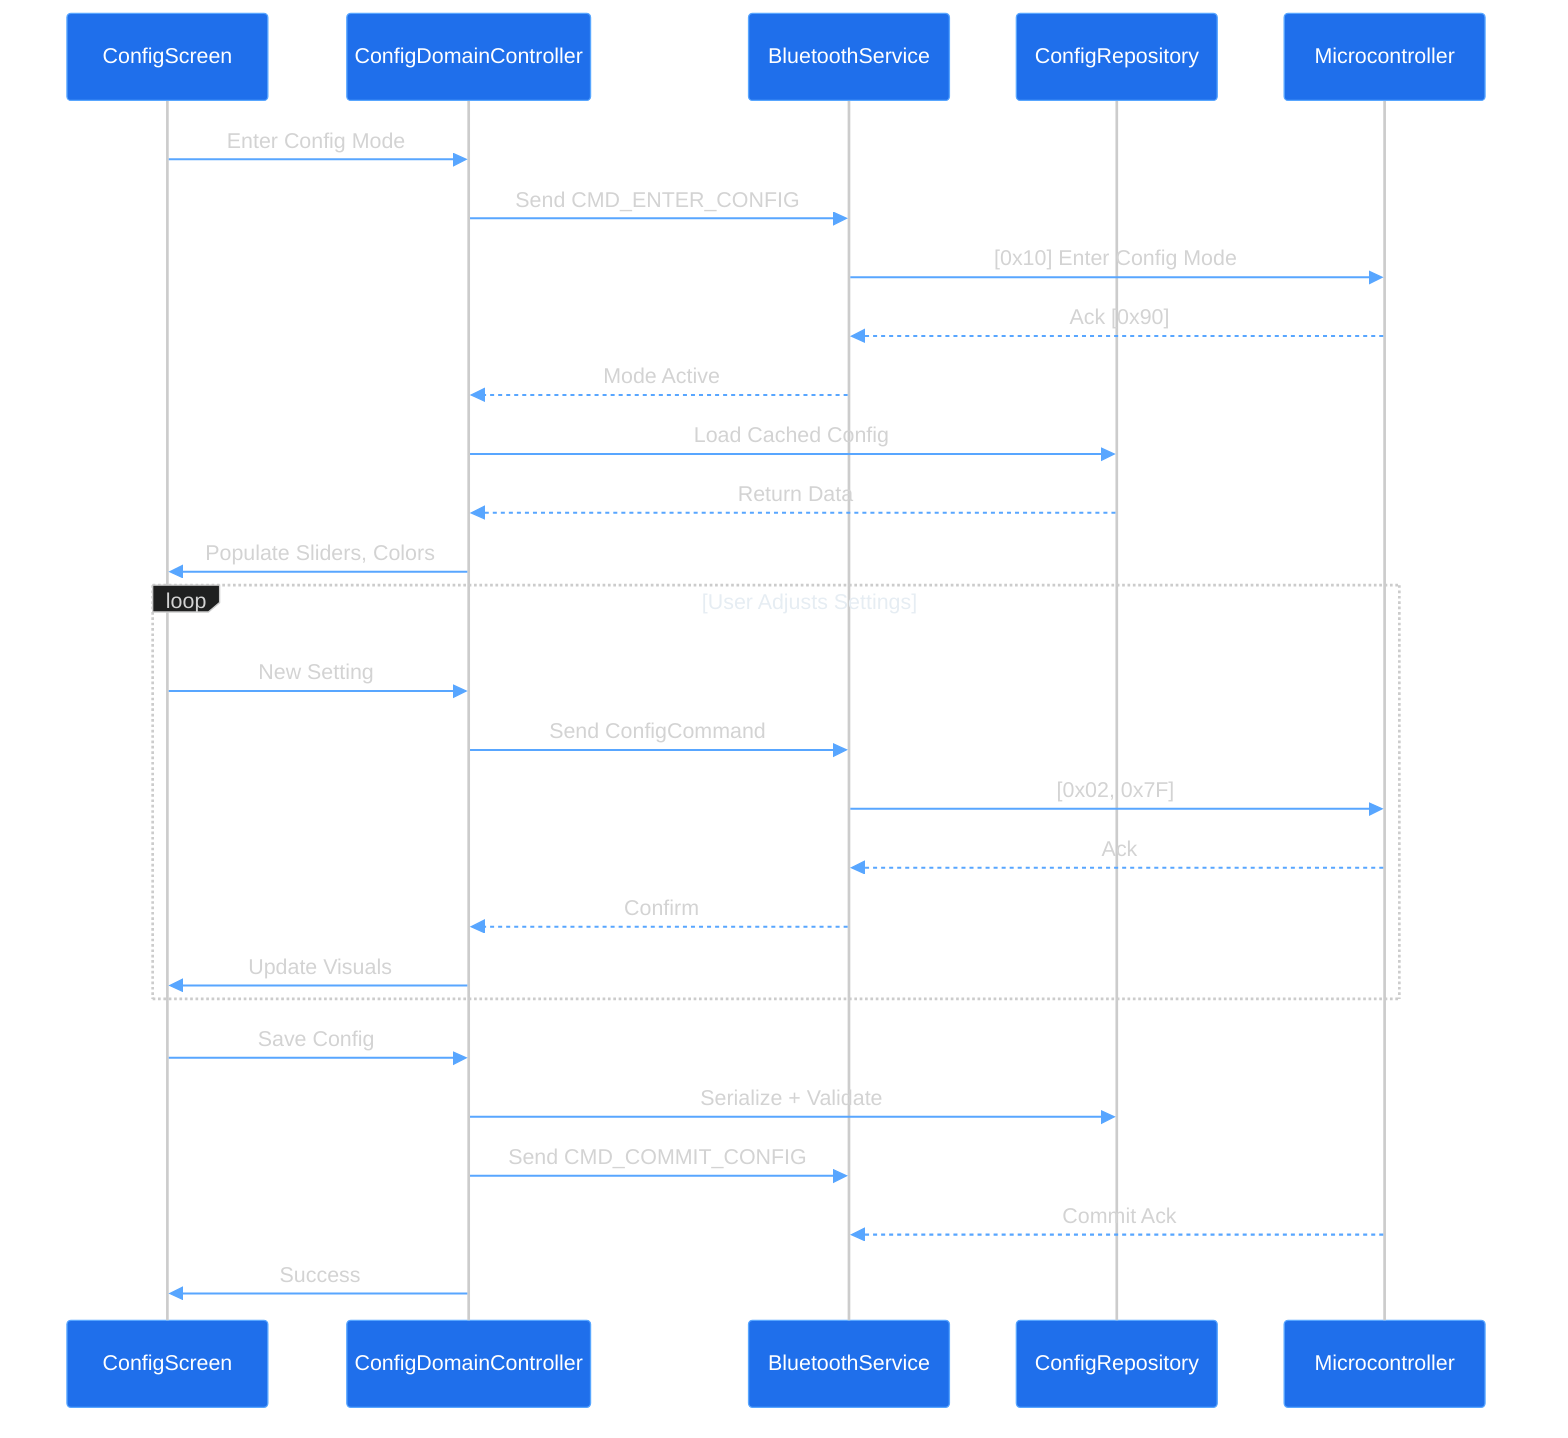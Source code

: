 %%{init: {
  "theme": "dark",
  "themeVariables": {
    "primaryColor": "#0d1117",
    "primaryTextColor": "#e6edf3",
    "primaryBorderColor": "#30363d",
    "lineColor": "#58a6ff",
    "secondaryColor": "#161b22",
    "actorBorder": "#58a6ff",
    "actorBkg": "#1f6feb",
    "actorTextColor": "#ffffff",
    "signalColor": "#58a6ff",
    "loopTextColor": "#e6edf3",
    "altBackground": "#161b22",
    "altTextColor": "#e6edf3",
    "sequenceNumberColor": "#7ee787"
  }
}}%%

sequenceDiagram
    participant UI as ConfigScreen
    participant CFG as ConfigDomainController
    participant BLE as BluetoothService
    participant REP as ConfigRepository
    participant MCU as Microcontroller

    UI->>CFG: Enter Config Mode
    CFG->>BLE: Send CMD_ENTER_CONFIG
    BLE->>MCU: [0x10] Enter Config Mode
    MCU-->>BLE: Ack [0x90]
    BLE-->>CFG: Mode Active
    CFG->>REP: Load Cached Config
    REP-->>CFG: Return Data
    CFG->>UI: Populate Sliders, Colors

    loop User Adjusts Settings
        UI->>CFG: New Setting
        CFG->>BLE: Send ConfigCommand
        BLE->>MCU: [0x02, 0x7F]
        MCU-->>BLE: Ack
        BLE-->>CFG: Confirm
        CFG->>UI: Update Visuals
    end

    UI->>CFG: Save Config
    CFG->>REP: Serialize + Validate
    CFG->>BLE: Send CMD_COMMIT_CONFIG
    MCU-->>BLE: Commit Ack
    CFG->>UI: Success